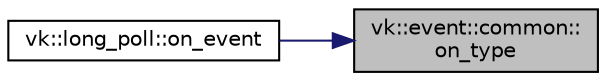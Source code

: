 digraph "vk::event::common::on_type"
{
 // LATEX_PDF_SIZE
  edge [fontname="Helvetica",fontsize="10",labelfontname="Helvetica",labelfontsize="10"];
  node [fontname="Helvetica",fontsize="10",shape=record];
  rankdir="RL";
  Node1 [label="vk::event::common::\lon_type",height=0.2,width=0.4,color="black", fillcolor="grey75", style="filled", fontcolor="black",tooltip=" "];
  Node1 -> Node2 [dir="back",color="midnightblue",fontsize="10",style="solid",fontname="Helvetica"];
  Node2 [label="vk::long_poll::on_event",height=0.2,width=0.4,color="black", fillcolor="white", style="filled",URL="$classvk_1_1long__poll.html#aad8dbc500124aac06a785c52ef25544e",tooltip=" "];
}
